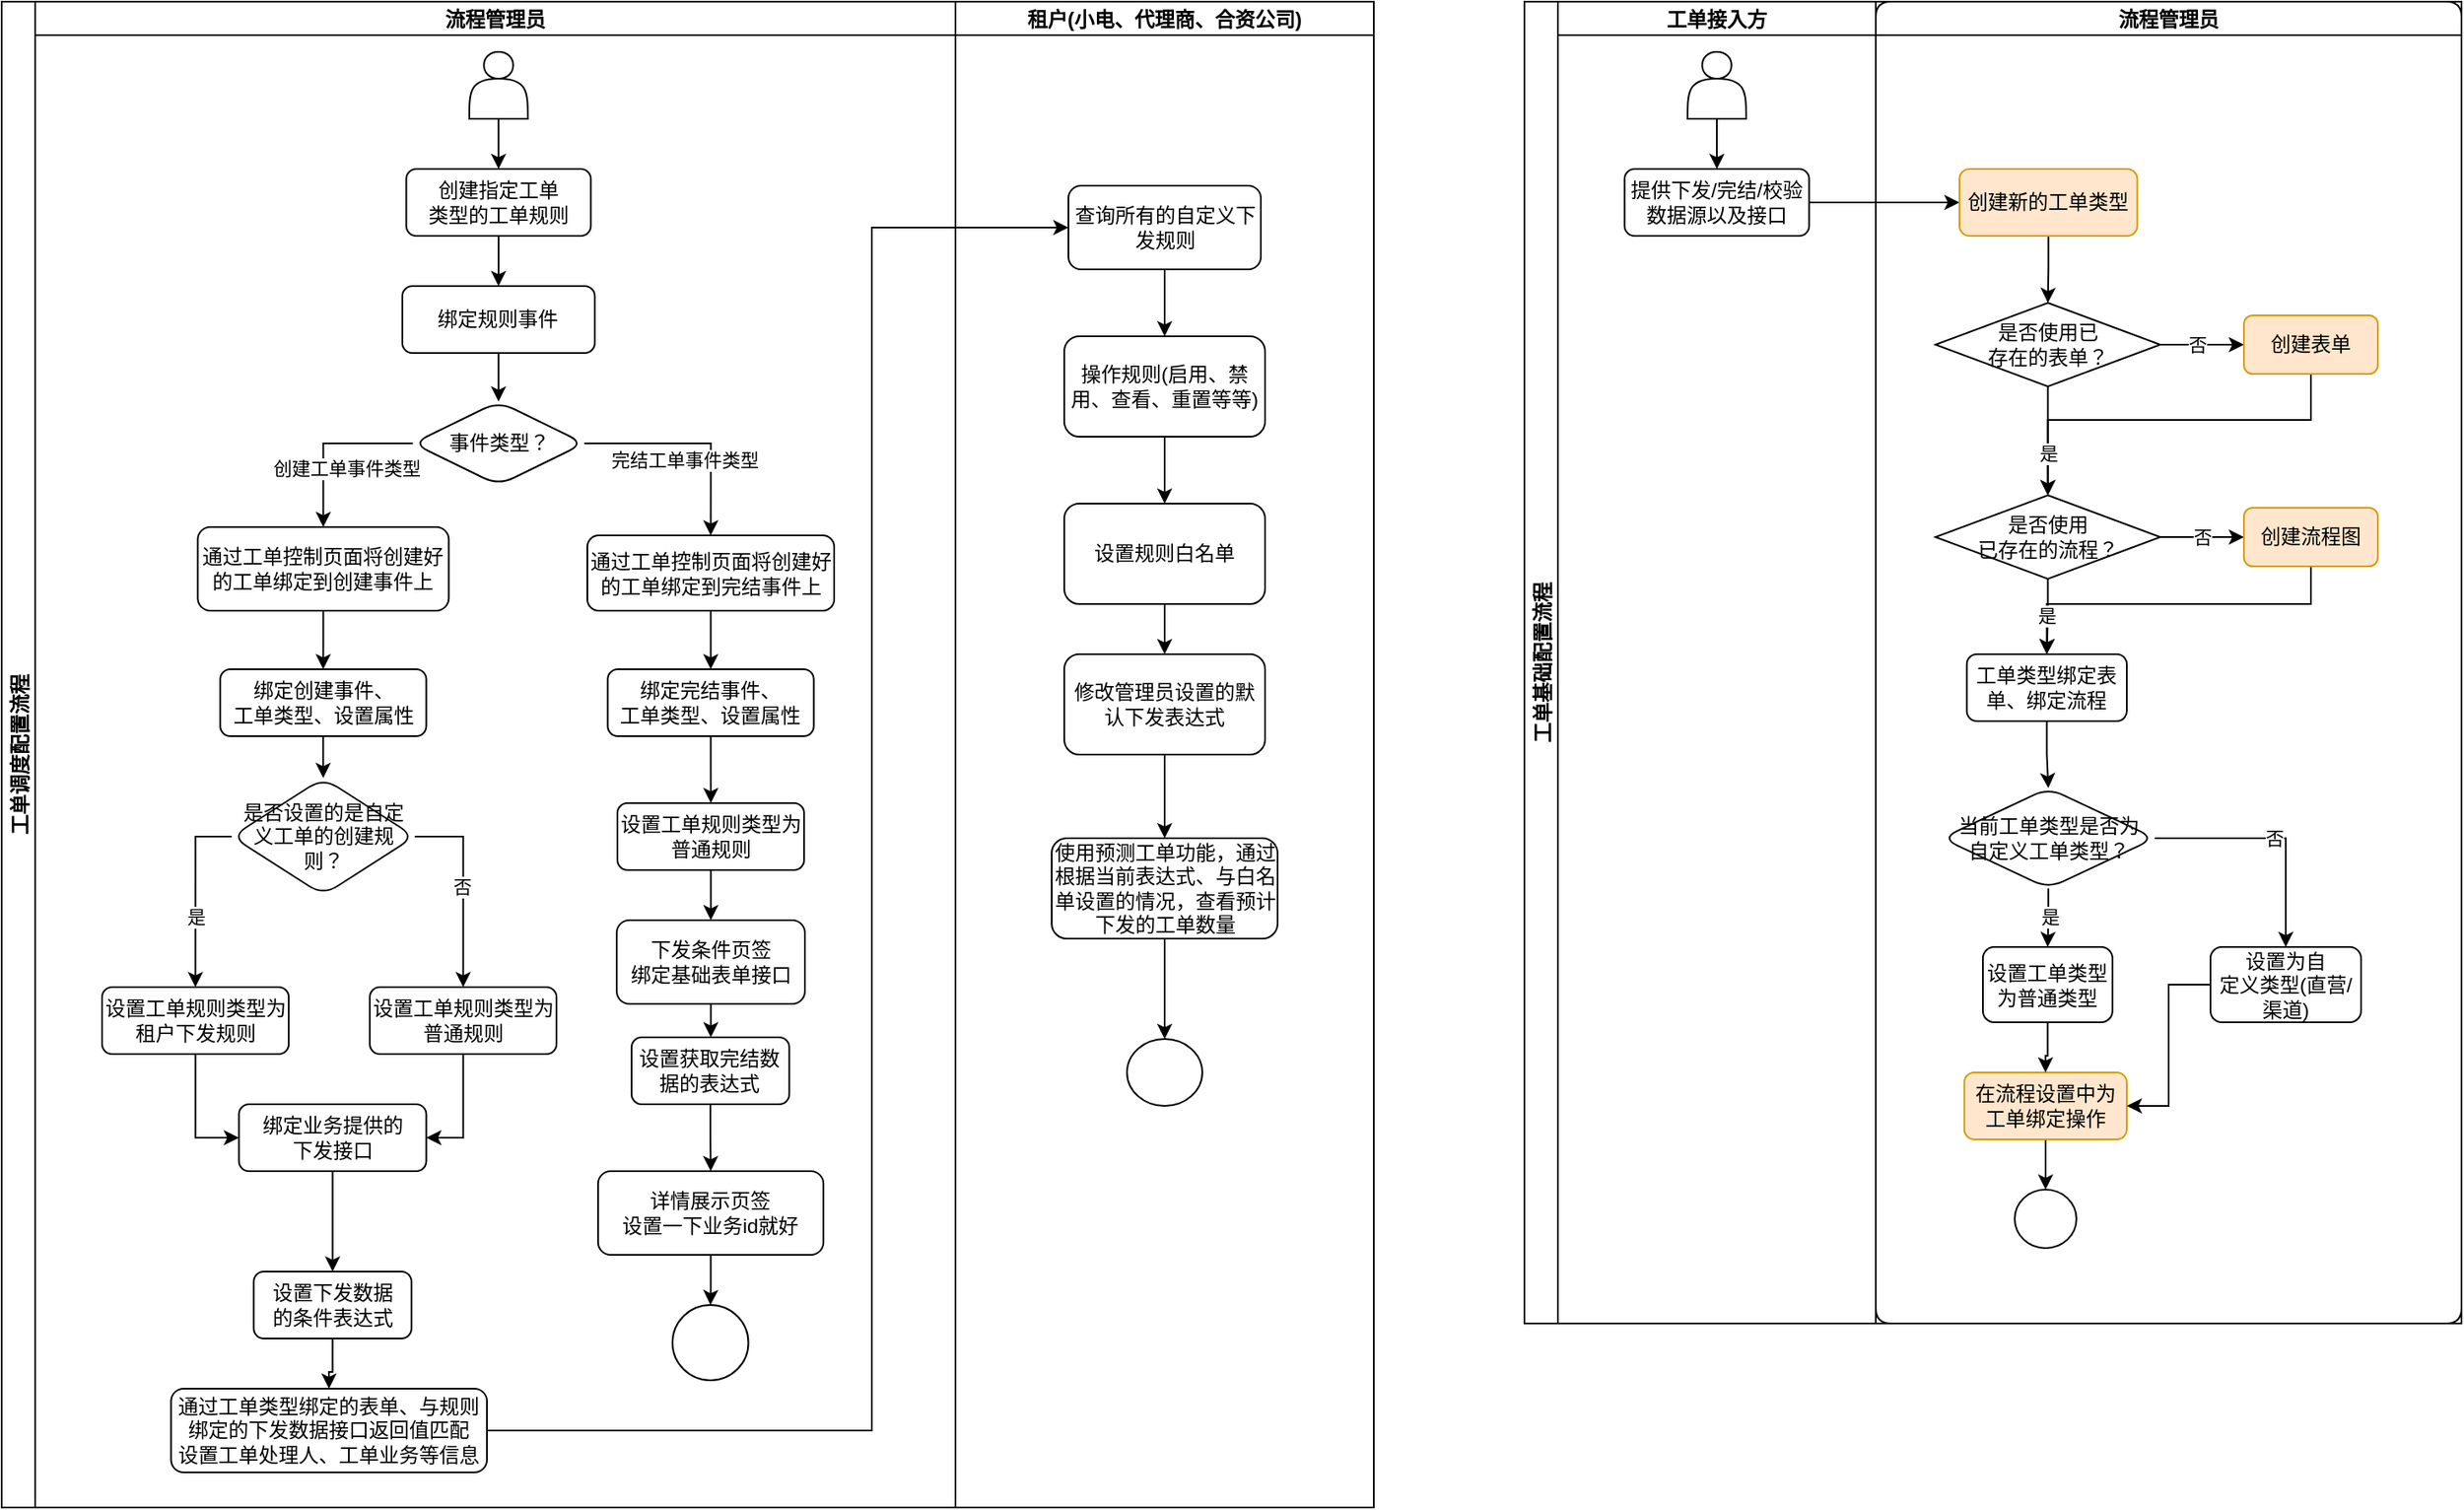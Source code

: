 <mxfile version="21.0.8" type="github">
  <diagram name="第 1 页" id="gxxykPTM1EeHAOy4BDJM">
    <mxGraphModel dx="2190" dy="880" grid="1" gridSize="10" guides="1" tooltips="1" connect="1" arrows="1" fold="1" page="1" pageScale="1" pageWidth="827" pageHeight="1169" math="0" shadow="0">
      <root>
        <mxCell id="0" />
        <mxCell id="1" parent="0" />
        <mxCell id="7WEZ1o1NPe2onoyEaOFd-10" value="工单调度配置流程" style="swimlane;childLayout=stackLayout;resizeParent=1;resizeParentMax=0;startSize=20;horizontal=0;horizontalStack=1;" vertex="1" parent="1">
          <mxGeometry x="-50" y="120" width="820" height="900" as="geometry">
            <mxRectangle x="140" y="130" width="40" height="140" as="alternateBounds" />
          </mxGeometry>
        </mxCell>
        <mxCell id="7WEZ1o1NPe2onoyEaOFd-11" value="流程管理员" style="swimlane;startSize=20;" vertex="1" parent="7WEZ1o1NPe2onoyEaOFd-10">
          <mxGeometry x="20" width="550" height="900" as="geometry" />
        </mxCell>
        <mxCell id="7WEZ1o1NPe2onoyEaOFd-22" value="" style="edgeStyle=orthogonalEdgeStyle;rounded=0;orthogonalLoop=1;jettySize=auto;html=1;" edge="1" parent="7WEZ1o1NPe2onoyEaOFd-11" source="7WEZ1o1NPe2onoyEaOFd-20" target="7WEZ1o1NPe2onoyEaOFd-21">
          <mxGeometry relative="1" as="geometry" />
        </mxCell>
        <mxCell id="7WEZ1o1NPe2onoyEaOFd-20" value="" style="shape=actor;whiteSpace=wrap;html=1;" vertex="1" parent="7WEZ1o1NPe2onoyEaOFd-11">
          <mxGeometry x="259.44" y="30" width="35" height="40" as="geometry" />
        </mxCell>
        <mxCell id="7WEZ1o1NPe2onoyEaOFd-222" value="" style="edgeStyle=orthogonalEdgeStyle;rounded=0;orthogonalLoop=1;jettySize=auto;html=1;" edge="1" parent="7WEZ1o1NPe2onoyEaOFd-11" source="7WEZ1o1NPe2onoyEaOFd-21" target="7WEZ1o1NPe2onoyEaOFd-221">
          <mxGeometry relative="1" as="geometry" />
        </mxCell>
        <mxCell id="7WEZ1o1NPe2onoyEaOFd-21" value="创建指定工单&lt;br&gt;类型的工单规则" style="rounded=1;whiteSpace=wrap;html=1;" vertex="1" parent="7WEZ1o1NPe2onoyEaOFd-11">
          <mxGeometry x="221.79" y="100" width="110.31" height="40" as="geometry" />
        </mxCell>
        <mxCell id="7WEZ1o1NPe2onoyEaOFd-226" value="" style="edgeStyle=orthogonalEdgeStyle;rounded=0;orthogonalLoop=1;jettySize=auto;html=1;" edge="1" parent="7WEZ1o1NPe2onoyEaOFd-11" source="7WEZ1o1NPe2onoyEaOFd-221" target="7WEZ1o1NPe2onoyEaOFd-225">
          <mxGeometry relative="1" as="geometry" />
        </mxCell>
        <mxCell id="7WEZ1o1NPe2onoyEaOFd-221" value="绑定规则事件" style="whiteSpace=wrap;html=1;rounded=1;" vertex="1" parent="7WEZ1o1NPe2onoyEaOFd-11">
          <mxGeometry x="219.44" y="170" width="115" height="40" as="geometry" />
        </mxCell>
        <mxCell id="7WEZ1o1NPe2onoyEaOFd-228" value="" style="edgeStyle=orthogonalEdgeStyle;rounded=0;orthogonalLoop=1;jettySize=auto;html=1;exitX=0;exitY=0.5;exitDx=0;exitDy=0;" edge="1" parent="7WEZ1o1NPe2onoyEaOFd-11" source="7WEZ1o1NPe2onoyEaOFd-225" target="7WEZ1o1NPe2onoyEaOFd-227">
          <mxGeometry relative="1" as="geometry" />
        </mxCell>
        <mxCell id="7WEZ1o1NPe2onoyEaOFd-229" value="创建工单事件类型" style="edgeLabel;html=1;align=center;verticalAlign=middle;resizable=0;points=[];" vertex="1" connectable="0" parent="7WEZ1o1NPe2onoyEaOFd-228">
          <mxGeometry x="-0.263" y="-2" relative="1" as="geometry">
            <mxPoint x="-2" y="17" as="offset" />
          </mxGeometry>
        </mxCell>
        <mxCell id="7WEZ1o1NPe2onoyEaOFd-231" style="edgeStyle=orthogonalEdgeStyle;rounded=0;orthogonalLoop=1;jettySize=auto;html=1;entryX=0.5;entryY=0;entryDx=0;entryDy=0;exitX=1;exitY=0.5;exitDx=0;exitDy=0;" edge="1" parent="7WEZ1o1NPe2onoyEaOFd-11" source="7WEZ1o1NPe2onoyEaOFd-225" target="7WEZ1o1NPe2onoyEaOFd-230">
          <mxGeometry relative="1" as="geometry">
            <mxPoint x="363.75" y="264" as="sourcePoint" />
          </mxGeometry>
        </mxCell>
        <mxCell id="7WEZ1o1NPe2onoyEaOFd-232" value="完结工单事件类型" style="edgeLabel;html=1;align=center;verticalAlign=middle;resizable=0;points=[];" vertex="1" connectable="0" parent="7WEZ1o1NPe2onoyEaOFd-231">
          <mxGeometry x="-0.084" relative="1" as="geometry">
            <mxPoint y="10" as="offset" />
          </mxGeometry>
        </mxCell>
        <mxCell id="7WEZ1o1NPe2onoyEaOFd-225" value="事件类型？" style="rhombus;whiteSpace=wrap;html=1;rounded=1;" vertex="1" parent="7WEZ1o1NPe2onoyEaOFd-11">
          <mxGeometry x="225.69" y="239" width="102.5" height="50" as="geometry" />
        </mxCell>
        <mxCell id="7WEZ1o1NPe2onoyEaOFd-234" value="" style="edgeStyle=orthogonalEdgeStyle;rounded=0;orthogonalLoop=1;jettySize=auto;html=1;" edge="1" parent="7WEZ1o1NPe2onoyEaOFd-11" source="7WEZ1o1NPe2onoyEaOFd-227" target="7WEZ1o1NPe2onoyEaOFd-233">
          <mxGeometry relative="1" as="geometry" />
        </mxCell>
        <mxCell id="7WEZ1o1NPe2onoyEaOFd-227" value="通过工单控制页面将创建好的工单绑定到创建事件上" style="whiteSpace=wrap;html=1;rounded=1;" vertex="1" parent="7WEZ1o1NPe2onoyEaOFd-11">
          <mxGeometry x="97.19" y="314" width="150" height="50" as="geometry" />
        </mxCell>
        <mxCell id="7WEZ1o1NPe2onoyEaOFd-236" value="" style="edgeStyle=orthogonalEdgeStyle;rounded=0;orthogonalLoop=1;jettySize=auto;html=1;" edge="1" parent="7WEZ1o1NPe2onoyEaOFd-11" source="7WEZ1o1NPe2onoyEaOFd-230" target="7WEZ1o1NPe2onoyEaOFd-235">
          <mxGeometry relative="1" as="geometry" />
        </mxCell>
        <mxCell id="7WEZ1o1NPe2onoyEaOFd-230" value="通过工单控制页面将创建好的工单绑定到完结事件上" style="whiteSpace=wrap;html=1;rounded=1;" vertex="1" parent="7WEZ1o1NPe2onoyEaOFd-11">
          <mxGeometry x="330" y="319" width="147.5" height="45" as="geometry" />
        </mxCell>
        <mxCell id="7WEZ1o1NPe2onoyEaOFd-276" value="" style="edgeStyle=orthogonalEdgeStyle;rounded=0;orthogonalLoop=1;jettySize=auto;html=1;entryX=0.5;entryY=0;entryDx=0;entryDy=0;" edge="1" parent="7WEZ1o1NPe2onoyEaOFd-11" source="7WEZ1o1NPe2onoyEaOFd-233" target="7WEZ1o1NPe2onoyEaOFd-277">
          <mxGeometry relative="1" as="geometry">
            <mxPoint x="172" y="489" as="targetPoint" />
          </mxGeometry>
        </mxCell>
        <mxCell id="7WEZ1o1NPe2onoyEaOFd-233" value="绑定创建事件、&lt;br&gt;工单类型、设置属性" style="whiteSpace=wrap;html=1;rounded=1;" vertex="1" parent="7WEZ1o1NPe2onoyEaOFd-11">
          <mxGeometry x="110.62" y="399" width="123.13" height="40" as="geometry" />
        </mxCell>
        <mxCell id="7WEZ1o1NPe2onoyEaOFd-240" value="" style="edgeStyle=orthogonalEdgeStyle;rounded=0;orthogonalLoop=1;jettySize=auto;html=1;" edge="1" parent="7WEZ1o1NPe2onoyEaOFd-11" source="7WEZ1o1NPe2onoyEaOFd-235" target="7WEZ1o1NPe2onoyEaOFd-239">
          <mxGeometry relative="1" as="geometry" />
        </mxCell>
        <mxCell id="7WEZ1o1NPe2onoyEaOFd-235" value="绑定完结事件、&lt;br&gt;工单类型、设置属性" style="whiteSpace=wrap;html=1;rounded=1;" vertex="1" parent="7WEZ1o1NPe2onoyEaOFd-11">
          <mxGeometry x="342.19" y="399" width="123.13" height="40" as="geometry" />
        </mxCell>
        <mxCell id="7WEZ1o1NPe2onoyEaOFd-297" style="edgeStyle=orthogonalEdgeStyle;rounded=0;orthogonalLoop=1;jettySize=auto;html=1;entryX=0;entryY=0.5;entryDx=0;entryDy=0;" edge="1" parent="7WEZ1o1NPe2onoyEaOFd-11" source="7WEZ1o1NPe2onoyEaOFd-237" target="7WEZ1o1NPe2onoyEaOFd-241">
          <mxGeometry relative="1" as="geometry" />
        </mxCell>
        <mxCell id="7WEZ1o1NPe2onoyEaOFd-237" value="设置工单规则类型为租户下发规则" style="whiteSpace=wrap;html=1;rounded=1;" vertex="1" parent="7WEZ1o1NPe2onoyEaOFd-11">
          <mxGeometry x="40.0" y="589" width="111.57" height="40" as="geometry" />
        </mxCell>
        <mxCell id="7WEZ1o1NPe2onoyEaOFd-274" value="" style="edgeStyle=orthogonalEdgeStyle;rounded=0;orthogonalLoop=1;jettySize=auto;html=1;" edge="1" parent="7WEZ1o1NPe2onoyEaOFd-11" source="7WEZ1o1NPe2onoyEaOFd-239" target="7WEZ1o1NPe2onoyEaOFd-273">
          <mxGeometry relative="1" as="geometry" />
        </mxCell>
        <mxCell id="7WEZ1o1NPe2onoyEaOFd-239" value="设置工单规则类型为普通规则" style="whiteSpace=wrap;html=1;rounded=1;" vertex="1" parent="7WEZ1o1NPe2onoyEaOFd-11">
          <mxGeometry x="347.97" y="479" width="111.57" height="40" as="geometry" />
        </mxCell>
        <mxCell id="7WEZ1o1NPe2onoyEaOFd-286" style="edgeStyle=orthogonalEdgeStyle;rounded=0;orthogonalLoop=1;jettySize=auto;html=1;entryX=0.5;entryY=0;entryDx=0;entryDy=0;" edge="1" parent="7WEZ1o1NPe2onoyEaOFd-11" source="7WEZ1o1NPe2onoyEaOFd-241" target="7WEZ1o1NPe2onoyEaOFd-244">
          <mxGeometry relative="1" as="geometry" />
        </mxCell>
        <mxCell id="7WEZ1o1NPe2onoyEaOFd-241" value="绑定业务提供的&lt;br&gt;下发接口" style="whiteSpace=wrap;html=1;rounded=1;" vertex="1" parent="7WEZ1o1NPe2onoyEaOFd-11">
          <mxGeometry x="121.79" y="659" width="111.96" height="40" as="geometry" />
        </mxCell>
        <mxCell id="7WEZ1o1NPe2onoyEaOFd-291" value="" style="edgeStyle=orthogonalEdgeStyle;rounded=0;orthogonalLoop=1;jettySize=auto;html=1;" edge="1" parent="7WEZ1o1NPe2onoyEaOFd-11" source="7WEZ1o1NPe2onoyEaOFd-244" target="7WEZ1o1NPe2onoyEaOFd-290">
          <mxGeometry relative="1" as="geometry" />
        </mxCell>
        <mxCell id="7WEZ1o1NPe2onoyEaOFd-244" value="设置下发数据&lt;br&gt;的条件表达式" style="whiteSpace=wrap;html=1;rounded=1;" vertex="1" parent="7WEZ1o1NPe2onoyEaOFd-11">
          <mxGeometry x="130.64" y="759" width="94.25" height="40" as="geometry" />
        </mxCell>
        <mxCell id="7WEZ1o1NPe2onoyEaOFd-288" style="edgeStyle=orthogonalEdgeStyle;rounded=0;orthogonalLoop=1;jettySize=auto;html=1;entryX=0.5;entryY=0;entryDx=0;entryDy=0;" edge="1" parent="7WEZ1o1NPe2onoyEaOFd-11" source="7WEZ1o1NPe2onoyEaOFd-273" target="7WEZ1o1NPe2onoyEaOFd-287">
          <mxGeometry relative="1" as="geometry" />
        </mxCell>
        <mxCell id="7WEZ1o1NPe2onoyEaOFd-273" value="下发条件页签&lt;br&gt;绑定基础表单接口" style="whiteSpace=wrap;html=1;rounded=1;" vertex="1" parent="7WEZ1o1NPe2onoyEaOFd-11">
          <mxGeometry x="347.58" y="549" width="112.42" height="50" as="geometry" />
        </mxCell>
        <mxCell id="7WEZ1o1NPe2onoyEaOFd-278" style="edgeStyle=orthogonalEdgeStyle;rounded=0;orthogonalLoop=1;jettySize=auto;html=1;entryX=0.5;entryY=0;entryDx=0;entryDy=0;exitX=0;exitY=0.5;exitDx=0;exitDy=0;" edge="1" parent="7WEZ1o1NPe2onoyEaOFd-11" source="7WEZ1o1NPe2onoyEaOFd-277" target="7WEZ1o1NPe2onoyEaOFd-237">
          <mxGeometry relative="1" as="geometry" />
        </mxCell>
        <mxCell id="7WEZ1o1NPe2onoyEaOFd-279" value="是" style="edgeLabel;html=1;align=center;verticalAlign=middle;resizable=0;points=[];" vertex="1" connectable="0" parent="7WEZ1o1NPe2onoyEaOFd-278">
          <mxGeometry x="0.232" relative="1" as="geometry">
            <mxPoint as="offset" />
          </mxGeometry>
        </mxCell>
        <mxCell id="7WEZ1o1NPe2onoyEaOFd-281" style="edgeStyle=orthogonalEdgeStyle;rounded=0;orthogonalLoop=1;jettySize=auto;html=1;exitX=1;exitY=0.5;exitDx=0;exitDy=0;" edge="1" parent="7WEZ1o1NPe2onoyEaOFd-11" source="7WEZ1o1NPe2onoyEaOFd-277" target="7WEZ1o1NPe2onoyEaOFd-280">
          <mxGeometry relative="1" as="geometry" />
        </mxCell>
        <mxCell id="7WEZ1o1NPe2onoyEaOFd-282" value="否" style="edgeLabel;html=1;align=center;verticalAlign=middle;resizable=0;points=[];" vertex="1" connectable="0" parent="7WEZ1o1NPe2onoyEaOFd-281">
          <mxGeometry x="-0.012" y="-1" relative="1" as="geometry">
            <mxPoint as="offset" />
          </mxGeometry>
        </mxCell>
        <mxCell id="7WEZ1o1NPe2onoyEaOFd-277" value="是否设置的是自定义工单的创建规则？" style="rhombus;whiteSpace=wrap;html=1;rounded=1;" vertex="1" parent="7WEZ1o1NPe2onoyEaOFd-11">
          <mxGeometry x="117.5" y="464" width="109.38" height="70" as="geometry" />
        </mxCell>
        <mxCell id="7WEZ1o1NPe2onoyEaOFd-285" style="edgeStyle=orthogonalEdgeStyle;rounded=0;orthogonalLoop=1;jettySize=auto;html=1;entryX=1;entryY=0.5;entryDx=0;entryDy=0;" edge="1" parent="7WEZ1o1NPe2onoyEaOFd-11" source="7WEZ1o1NPe2onoyEaOFd-280" target="7WEZ1o1NPe2onoyEaOFd-241">
          <mxGeometry relative="1" as="geometry" />
        </mxCell>
        <mxCell id="7WEZ1o1NPe2onoyEaOFd-280" value="设置工单规则类型为普通规则" style="whiteSpace=wrap;html=1;rounded=1;" vertex="1" parent="7WEZ1o1NPe2onoyEaOFd-11">
          <mxGeometry x="200" y="589" width="111.57" height="40" as="geometry" />
        </mxCell>
        <mxCell id="7WEZ1o1NPe2onoyEaOFd-296" value="" style="edgeStyle=orthogonalEdgeStyle;rounded=0;orthogonalLoop=1;jettySize=auto;html=1;" edge="1" parent="7WEZ1o1NPe2onoyEaOFd-11" source="7WEZ1o1NPe2onoyEaOFd-287" target="7WEZ1o1NPe2onoyEaOFd-295">
          <mxGeometry relative="1" as="geometry" />
        </mxCell>
        <mxCell id="7WEZ1o1NPe2onoyEaOFd-287" value="设置获取完结数据的表达式" style="whiteSpace=wrap;html=1;rounded=1;" vertex="1" parent="7WEZ1o1NPe2onoyEaOFd-11">
          <mxGeometry x="356.44" y="619" width="94.25" height="40" as="geometry" />
        </mxCell>
        <mxCell id="7WEZ1o1NPe2onoyEaOFd-290" value="通过工单类型绑定的表单、与规则绑定的下发数据接口返回值匹配&lt;br&gt;设置工单处理人、工单业务等信息" style="whiteSpace=wrap;html=1;rounded=1;" vertex="1" parent="7WEZ1o1NPe2onoyEaOFd-11">
          <mxGeometry x="81.23" y="829" width="188.77" height="50" as="geometry" />
        </mxCell>
        <mxCell id="7WEZ1o1NPe2onoyEaOFd-293" value="" style="ellipse;whiteSpace=wrap;html=1;rounded=1;" vertex="1" parent="7WEZ1o1NPe2onoyEaOFd-11">
          <mxGeometry x="380.88" y="779" width="45.38" height="45" as="geometry" />
        </mxCell>
        <mxCell id="7WEZ1o1NPe2onoyEaOFd-298" style="edgeStyle=orthogonalEdgeStyle;rounded=0;orthogonalLoop=1;jettySize=auto;html=1;entryX=0.5;entryY=0;entryDx=0;entryDy=0;" edge="1" parent="7WEZ1o1NPe2onoyEaOFd-11" source="7WEZ1o1NPe2onoyEaOFd-295" target="7WEZ1o1NPe2onoyEaOFd-293">
          <mxGeometry relative="1" as="geometry" />
        </mxCell>
        <mxCell id="7WEZ1o1NPe2onoyEaOFd-295" value="详情展示页签&lt;br&gt;设置一下业务id就好" style="whiteSpace=wrap;html=1;rounded=1;" vertex="1" parent="7WEZ1o1NPe2onoyEaOFd-11">
          <mxGeometry x="336.42" y="699" width="134.66" height="50" as="geometry" />
        </mxCell>
        <mxCell id="7WEZ1o1NPe2onoyEaOFd-219" value="租户(小电、代理商、合资公司)" style="swimlane;startSize=20;" vertex="1" parent="7WEZ1o1NPe2onoyEaOFd-10">
          <mxGeometry x="570" width="250" height="900" as="geometry" />
        </mxCell>
        <mxCell id="7WEZ1o1NPe2onoyEaOFd-303" value="" style="edgeStyle=orthogonalEdgeStyle;rounded=0;orthogonalLoop=1;jettySize=auto;html=1;" edge="1" parent="7WEZ1o1NPe2onoyEaOFd-219" source="7WEZ1o1NPe2onoyEaOFd-300" target="7WEZ1o1NPe2onoyEaOFd-302">
          <mxGeometry relative="1" as="geometry" />
        </mxCell>
        <mxCell id="7WEZ1o1NPe2onoyEaOFd-300" value="查询所有的自定义下发规则" style="rounded=1;whiteSpace=wrap;html=1;" vertex="1" parent="7WEZ1o1NPe2onoyEaOFd-219">
          <mxGeometry x="67.5" y="110" width="115" height="50" as="geometry" />
        </mxCell>
        <mxCell id="7WEZ1o1NPe2onoyEaOFd-305" value="" style="edgeStyle=orthogonalEdgeStyle;rounded=0;orthogonalLoop=1;jettySize=auto;html=1;" edge="1" parent="7WEZ1o1NPe2onoyEaOFd-219" source="7WEZ1o1NPe2onoyEaOFd-302" target="7WEZ1o1NPe2onoyEaOFd-304">
          <mxGeometry relative="1" as="geometry" />
        </mxCell>
        <mxCell id="7WEZ1o1NPe2onoyEaOFd-302" value="操作规则(启用、禁用、查看、重置等等)" style="whiteSpace=wrap;html=1;rounded=1;" vertex="1" parent="7WEZ1o1NPe2onoyEaOFd-219">
          <mxGeometry x="65" y="200" width="120" height="60" as="geometry" />
        </mxCell>
        <mxCell id="7WEZ1o1NPe2onoyEaOFd-307" value="" style="edgeStyle=orthogonalEdgeStyle;rounded=0;orthogonalLoop=1;jettySize=auto;html=1;" edge="1" parent="7WEZ1o1NPe2onoyEaOFd-219" source="7WEZ1o1NPe2onoyEaOFd-304" target="7WEZ1o1NPe2onoyEaOFd-306">
          <mxGeometry relative="1" as="geometry" />
        </mxCell>
        <mxCell id="7WEZ1o1NPe2onoyEaOFd-304" value="设置规则白名单" style="rounded=1;whiteSpace=wrap;html=1;" vertex="1" parent="7WEZ1o1NPe2onoyEaOFd-219">
          <mxGeometry x="65" y="300" width="120" height="60" as="geometry" />
        </mxCell>
        <mxCell id="7WEZ1o1NPe2onoyEaOFd-309" value="" style="edgeStyle=orthogonalEdgeStyle;rounded=0;orthogonalLoop=1;jettySize=auto;html=1;" edge="1" parent="7WEZ1o1NPe2onoyEaOFd-219" source="7WEZ1o1NPe2onoyEaOFd-306" target="7WEZ1o1NPe2onoyEaOFd-308">
          <mxGeometry relative="1" as="geometry" />
        </mxCell>
        <mxCell id="7WEZ1o1NPe2onoyEaOFd-306" value="修改管理员设置的默认下发表达式" style="whiteSpace=wrap;html=1;rounded=1;" vertex="1" parent="7WEZ1o1NPe2onoyEaOFd-219">
          <mxGeometry x="65" y="390" width="120" height="60" as="geometry" />
        </mxCell>
        <mxCell id="7WEZ1o1NPe2onoyEaOFd-311" value="" style="edgeStyle=orthogonalEdgeStyle;rounded=0;orthogonalLoop=1;jettySize=auto;html=1;" edge="1" parent="7WEZ1o1NPe2onoyEaOFd-219" source="7WEZ1o1NPe2onoyEaOFd-308" target="7WEZ1o1NPe2onoyEaOFd-310">
          <mxGeometry relative="1" as="geometry" />
        </mxCell>
        <mxCell id="7WEZ1o1NPe2onoyEaOFd-308" value="使用预测工单功能，通过根据当前表达式、与白名单设置的情况，查看预计下发的工单数量" style="whiteSpace=wrap;html=1;rounded=1;" vertex="1" parent="7WEZ1o1NPe2onoyEaOFd-219">
          <mxGeometry x="57.5" y="500" width="135" height="60" as="geometry" />
        </mxCell>
        <mxCell id="7WEZ1o1NPe2onoyEaOFd-310" value="" style="ellipse;whiteSpace=wrap;html=1;rounded=1;" vertex="1" parent="7WEZ1o1NPe2onoyEaOFd-219">
          <mxGeometry x="102.5" y="620" width="45" height="40" as="geometry" />
        </mxCell>
        <mxCell id="7WEZ1o1NPe2onoyEaOFd-313" style="edgeStyle=orthogonalEdgeStyle;rounded=0;orthogonalLoop=1;jettySize=auto;html=1;entryX=0;entryY=0.5;entryDx=0;entryDy=0;" edge="1" parent="7WEZ1o1NPe2onoyEaOFd-10" source="7WEZ1o1NPe2onoyEaOFd-290" target="7WEZ1o1NPe2onoyEaOFd-300">
          <mxGeometry relative="1" as="geometry">
            <Array as="points">
              <mxPoint x="520" y="854" />
              <mxPoint x="520" y="135" />
            </Array>
          </mxGeometry>
        </mxCell>
        <mxCell id="7WEZ1o1NPe2onoyEaOFd-183" value="工单基础配置流程" style="swimlane;childLayout=stackLayout;resizeParent=1;resizeParentMax=0;startSize=20;horizontal=0;horizontalStack=1;" vertex="1" parent="1">
          <mxGeometry x="860" y="120" width="560" height="790" as="geometry">
            <mxRectangle x="140" y="130" width="40" height="140" as="alternateBounds" />
          </mxGeometry>
        </mxCell>
        <mxCell id="7WEZ1o1NPe2onoyEaOFd-184" value="工单接入方" style="swimlane;startSize=20;" vertex="1" parent="7WEZ1o1NPe2onoyEaOFd-183">
          <mxGeometry x="20" width="190" height="790" as="geometry" />
        </mxCell>
        <mxCell id="7WEZ1o1NPe2onoyEaOFd-185" value="" style="edgeStyle=orthogonalEdgeStyle;rounded=0;orthogonalLoop=1;jettySize=auto;html=1;" edge="1" parent="7WEZ1o1NPe2onoyEaOFd-184" source="7WEZ1o1NPe2onoyEaOFd-186" target="7WEZ1o1NPe2onoyEaOFd-187">
          <mxGeometry relative="1" as="geometry" />
        </mxCell>
        <mxCell id="7WEZ1o1NPe2onoyEaOFd-186" value="" style="shape=actor;whiteSpace=wrap;html=1;" vertex="1" parent="7WEZ1o1NPe2onoyEaOFd-184">
          <mxGeometry x="77.5" y="30" width="35" height="40" as="geometry" />
        </mxCell>
        <mxCell id="7WEZ1o1NPe2onoyEaOFd-187" value="提供下发/完结/校验数据源以及接口" style="rounded=1;whiteSpace=wrap;html=1;" vertex="1" parent="7WEZ1o1NPe2onoyEaOFd-184">
          <mxGeometry x="39.85" y="100" width="110.31" height="40" as="geometry" />
        </mxCell>
        <mxCell id="7WEZ1o1NPe2onoyEaOFd-188" style="edgeStyle=orthogonalEdgeStyle;rounded=0;orthogonalLoop=1;jettySize=auto;html=1;" edge="1" parent="7WEZ1o1NPe2onoyEaOFd-183" source="7WEZ1o1NPe2onoyEaOFd-187" target="7WEZ1o1NPe2onoyEaOFd-191">
          <mxGeometry relative="1" as="geometry" />
        </mxCell>
        <mxCell id="7WEZ1o1NPe2onoyEaOFd-189" value="流程管理员" style="swimlane;startSize=20;rounded=1;align=center;" vertex="1" parent="7WEZ1o1NPe2onoyEaOFd-183">
          <mxGeometry x="210" width="350" height="790" as="geometry" />
        </mxCell>
        <mxCell id="7WEZ1o1NPe2onoyEaOFd-190" value="" style="edgeStyle=orthogonalEdgeStyle;rounded=0;orthogonalLoop=1;jettySize=auto;html=1;entryX=0.5;entryY=0;entryDx=0;entryDy=0;" edge="1" parent="7WEZ1o1NPe2onoyEaOFd-189" source="7WEZ1o1NPe2onoyEaOFd-191" target="7WEZ1o1NPe2onoyEaOFd-195">
          <mxGeometry relative="1" as="geometry">
            <mxPoint x="103.125" y="180" as="targetPoint" />
          </mxGeometry>
        </mxCell>
        <mxCell id="7WEZ1o1NPe2onoyEaOFd-191" value="创建新的工单类型" style="rounded=1;whiteSpace=wrap;html=1;fillColor=#ffe6cc;strokeColor=#d79b00;" vertex="1" parent="7WEZ1o1NPe2onoyEaOFd-189">
          <mxGeometry x="50.0" y="100" width="106.25" height="40" as="geometry" />
        </mxCell>
        <mxCell id="7WEZ1o1NPe2onoyEaOFd-192" value="" style="edgeStyle=orthogonalEdgeStyle;rounded=0;orthogonalLoop=1;jettySize=auto;html=1;" edge="1" parent="7WEZ1o1NPe2onoyEaOFd-189" source="7WEZ1o1NPe2onoyEaOFd-195" target="7WEZ1o1NPe2onoyEaOFd-201">
          <mxGeometry relative="1" as="geometry" />
        </mxCell>
        <mxCell id="7WEZ1o1NPe2onoyEaOFd-193" value="否" style="edgeLabel;html=1;align=center;verticalAlign=middle;resizable=0;points=[];" vertex="1" connectable="0" parent="7WEZ1o1NPe2onoyEaOFd-192">
          <mxGeometry x="-0.12" relative="1" as="geometry">
            <mxPoint as="offset" />
          </mxGeometry>
        </mxCell>
        <mxCell id="7WEZ1o1NPe2onoyEaOFd-194" style="edgeStyle=orthogonalEdgeStyle;rounded=0;orthogonalLoop=1;jettySize=auto;html=1;" edge="1" parent="7WEZ1o1NPe2onoyEaOFd-189" source="7WEZ1o1NPe2onoyEaOFd-195" target="7WEZ1o1NPe2onoyEaOFd-198">
          <mxGeometry relative="1" as="geometry" />
        </mxCell>
        <mxCell id="7WEZ1o1NPe2onoyEaOFd-195" value="是否使用已&lt;br&gt;存在的表单？" style="rhombus;whiteSpace=wrap;html=1;" vertex="1" parent="7WEZ1o1NPe2onoyEaOFd-189">
          <mxGeometry x="35.63" y="180" width="134.37" height="50" as="geometry" />
        </mxCell>
        <mxCell id="7WEZ1o1NPe2onoyEaOFd-196" value="否" style="edgeStyle=orthogonalEdgeStyle;rounded=0;orthogonalLoop=1;jettySize=auto;html=1;entryX=0;entryY=0.5;entryDx=0;entryDy=0;entryPerimeter=0;" edge="1" parent="7WEZ1o1NPe2onoyEaOFd-189" source="7WEZ1o1NPe2onoyEaOFd-198" target="7WEZ1o1NPe2onoyEaOFd-204">
          <mxGeometry relative="1" as="geometry">
            <mxPoint x="257.185" y="295" as="targetPoint" />
          </mxGeometry>
        </mxCell>
        <mxCell id="7WEZ1o1NPe2onoyEaOFd-197" value="" style="edgeStyle=orthogonalEdgeStyle;rounded=0;orthogonalLoop=1;jettySize=auto;html=1;" edge="1" parent="7WEZ1o1NPe2onoyEaOFd-189" source="7WEZ1o1NPe2onoyEaOFd-198" target="7WEZ1o1NPe2onoyEaOFd-206">
          <mxGeometry relative="1" as="geometry" />
        </mxCell>
        <mxCell id="7WEZ1o1NPe2onoyEaOFd-198" value="是否使用&lt;br&gt;已存在的流程？" style="rhombus;whiteSpace=wrap;html=1;" vertex="1" parent="7WEZ1o1NPe2onoyEaOFd-189">
          <mxGeometry x="35.63" y="295" width="134.37" height="50" as="geometry" />
        </mxCell>
        <mxCell id="7WEZ1o1NPe2onoyEaOFd-199" style="edgeStyle=orthogonalEdgeStyle;rounded=0;orthogonalLoop=1;jettySize=auto;html=1;entryX=0.5;entryY=0;entryDx=0;entryDy=0;" edge="1" parent="7WEZ1o1NPe2onoyEaOFd-189" source="7WEZ1o1NPe2onoyEaOFd-201" target="7WEZ1o1NPe2onoyEaOFd-198">
          <mxGeometry relative="1" as="geometry">
            <Array as="points">
              <mxPoint x="260" y="250" />
              <mxPoint x="103" y="250" />
            </Array>
          </mxGeometry>
        </mxCell>
        <mxCell id="7WEZ1o1NPe2onoyEaOFd-200" value="是" style="edgeLabel;html=1;align=center;verticalAlign=middle;resizable=0;points=[];" vertex="1" connectable="0" parent="7WEZ1o1NPe2onoyEaOFd-199">
          <mxGeometry x="0.861" y="-1" relative="1" as="geometry">
            <mxPoint x="1" y="-9" as="offset" />
          </mxGeometry>
        </mxCell>
        <mxCell id="7WEZ1o1NPe2onoyEaOFd-201" value="创建表单" style="rounded=1;whiteSpace=wrap;html=1;fillColor=#ffe6cc;strokeColor=#d79b00;" vertex="1" parent="7WEZ1o1NPe2onoyEaOFd-189">
          <mxGeometry x="220" y="187.5" width="80" height="35" as="geometry" />
        </mxCell>
        <mxCell id="7WEZ1o1NPe2onoyEaOFd-202" style="edgeStyle=orthogonalEdgeStyle;rounded=0;orthogonalLoop=1;jettySize=auto;html=1;entryX=0.5;entryY=0;entryDx=0;entryDy=0;" edge="1" parent="7WEZ1o1NPe2onoyEaOFd-189" source="7WEZ1o1NPe2onoyEaOFd-204" target="7WEZ1o1NPe2onoyEaOFd-206">
          <mxGeometry relative="1" as="geometry">
            <Array as="points">
              <mxPoint x="260" y="360" />
              <mxPoint x="103" y="360" />
            </Array>
          </mxGeometry>
        </mxCell>
        <mxCell id="7WEZ1o1NPe2onoyEaOFd-203" value="是" style="edgeLabel;html=1;align=center;verticalAlign=middle;resizable=0;points=[];" vertex="1" connectable="0" parent="7WEZ1o1NPe2onoyEaOFd-202">
          <mxGeometry x="0.782" relative="1" as="geometry">
            <mxPoint as="offset" />
          </mxGeometry>
        </mxCell>
        <mxCell id="7WEZ1o1NPe2onoyEaOFd-204" value="创建流程图" style="rounded=1;whiteSpace=wrap;html=1;fillColor=#ffe6cc;strokeColor=#d79b00;" vertex="1" parent="7WEZ1o1NPe2onoyEaOFd-189">
          <mxGeometry x="220" y="302.5" width="80" height="35" as="geometry" />
        </mxCell>
        <mxCell id="7WEZ1o1NPe2onoyEaOFd-205" value="" style="edgeStyle=orthogonalEdgeStyle;rounded=0;orthogonalLoop=1;jettySize=auto;html=1;" edge="1" parent="7WEZ1o1NPe2onoyEaOFd-189" source="7WEZ1o1NPe2onoyEaOFd-206" target="7WEZ1o1NPe2onoyEaOFd-214">
          <mxGeometry relative="1" as="geometry" />
        </mxCell>
        <mxCell id="7WEZ1o1NPe2onoyEaOFd-206" value="工单类型绑定表单、绑定流程" style="rounded=1;whiteSpace=wrap;html=1;" vertex="1" parent="7WEZ1o1NPe2onoyEaOFd-189">
          <mxGeometry x="54.38" y="390" width="95.62" height="40" as="geometry" />
        </mxCell>
        <mxCell id="7WEZ1o1NPe2onoyEaOFd-207" value="" style="edgeStyle=orthogonalEdgeStyle;rounded=0;orthogonalLoop=1;jettySize=auto;html=1;" edge="1" parent="7WEZ1o1NPe2onoyEaOFd-189" source="7WEZ1o1NPe2onoyEaOFd-208" target="7WEZ1o1NPe2onoyEaOFd-209">
          <mxGeometry relative="1" as="geometry" />
        </mxCell>
        <mxCell id="7WEZ1o1NPe2onoyEaOFd-208" value="在流程设置中为工单绑定操作" style="whiteSpace=wrap;html=1;rounded=1;fillColor=#ffe6cc;strokeColor=#d79b00;" vertex="1" parent="7WEZ1o1NPe2onoyEaOFd-189">
          <mxGeometry x="52.89" y="640" width="97.11" height="40" as="geometry" />
        </mxCell>
        <mxCell id="7WEZ1o1NPe2onoyEaOFd-209" value="" style="ellipse;whiteSpace=wrap;html=1;rounded=1;" vertex="1" parent="7WEZ1o1NPe2onoyEaOFd-189">
          <mxGeometry x="83.01" y="710" width="36.88" height="35" as="geometry" />
        </mxCell>
        <mxCell id="7WEZ1o1NPe2onoyEaOFd-210" value="" style="edgeStyle=orthogonalEdgeStyle;rounded=0;orthogonalLoop=1;jettySize=auto;html=1;" edge="1" parent="7WEZ1o1NPe2onoyEaOFd-189" source="7WEZ1o1NPe2onoyEaOFd-214" target="7WEZ1o1NPe2onoyEaOFd-216">
          <mxGeometry relative="1" as="geometry" />
        </mxCell>
        <mxCell id="7WEZ1o1NPe2onoyEaOFd-211" value="否" style="edgeLabel;html=1;align=center;verticalAlign=middle;resizable=0;points=[];" vertex="1" connectable="0" parent="7WEZ1o1NPe2onoyEaOFd-210">
          <mxGeometry x="-0.011" relative="1" as="geometry">
            <mxPoint as="offset" />
          </mxGeometry>
        </mxCell>
        <mxCell id="7WEZ1o1NPe2onoyEaOFd-212" value="" style="edgeStyle=orthogonalEdgeStyle;rounded=0;orthogonalLoop=1;jettySize=auto;html=1;" edge="1" parent="7WEZ1o1NPe2onoyEaOFd-189" source="7WEZ1o1NPe2onoyEaOFd-214" target="7WEZ1o1NPe2onoyEaOFd-218">
          <mxGeometry relative="1" as="geometry" />
        </mxCell>
        <mxCell id="7WEZ1o1NPe2onoyEaOFd-213" value="是" style="edgeLabel;html=1;align=center;verticalAlign=middle;resizable=0;points=[];" vertex="1" connectable="0" parent="7WEZ1o1NPe2onoyEaOFd-212">
          <mxGeometry x="-0.235" y="1" relative="1" as="geometry">
            <mxPoint y="3" as="offset" />
          </mxGeometry>
        </mxCell>
        <mxCell id="7WEZ1o1NPe2onoyEaOFd-214" value="当前工单类型是否为&lt;br&gt;自定义工单类型？" style="rhombus;whiteSpace=wrap;html=1;rounded=1;" vertex="1" parent="7WEZ1o1NPe2onoyEaOFd-189">
          <mxGeometry x="39.53" y="470" width="127.19" height="60" as="geometry" />
        </mxCell>
        <mxCell id="7WEZ1o1NPe2onoyEaOFd-215" style="edgeStyle=orthogonalEdgeStyle;rounded=0;orthogonalLoop=1;jettySize=auto;html=1;entryX=1;entryY=0.5;entryDx=0;entryDy=0;" edge="1" parent="7WEZ1o1NPe2onoyEaOFd-189" source="7WEZ1o1NPe2onoyEaOFd-216" target="7WEZ1o1NPe2onoyEaOFd-208">
          <mxGeometry relative="1" as="geometry" />
        </mxCell>
        <mxCell id="7WEZ1o1NPe2onoyEaOFd-216" value="设置为自&lt;br&gt;定义类型(直营/渠道)" style="whiteSpace=wrap;html=1;rounded=1;" vertex="1" parent="7WEZ1o1NPe2onoyEaOFd-189">
          <mxGeometry x="200" y="565" width="89.99" height="45" as="geometry" />
        </mxCell>
        <mxCell id="7WEZ1o1NPe2onoyEaOFd-217" style="edgeStyle=orthogonalEdgeStyle;rounded=0;orthogonalLoop=1;jettySize=auto;html=1;entryX=0.5;entryY=0;entryDx=0;entryDy=0;" edge="1" parent="7WEZ1o1NPe2onoyEaOFd-189" source="7WEZ1o1NPe2onoyEaOFd-218" target="7WEZ1o1NPe2onoyEaOFd-208">
          <mxGeometry relative="1" as="geometry" />
        </mxCell>
        <mxCell id="7WEZ1o1NPe2onoyEaOFd-218" value="设置工单类型为普通类型" style="whiteSpace=wrap;html=1;rounded=1;" vertex="1" parent="7WEZ1o1NPe2onoyEaOFd-189">
          <mxGeometry x="64" y="565" width="77.42" height="45" as="geometry" />
        </mxCell>
      </root>
    </mxGraphModel>
  </diagram>
</mxfile>

